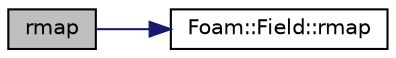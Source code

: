 digraph "rmap"
{
  bgcolor="transparent";
  edge [fontname="Helvetica",fontsize="10",labelfontname="Helvetica",labelfontsize="10"];
  node [fontname="Helvetica",fontsize="10",shape=record];
  rankdir="LR";
  Node102 [label="rmap",height=0.2,width=0.4,color="black", fillcolor="grey75", style="filled", fontcolor="black"];
  Node102 -> Node103 [color="midnightblue",fontsize="10",style="solid",fontname="Helvetica"];
  Node103 [label="Foam::Field::rmap",height=0.2,width=0.4,color="black",URL="$a27573.html#ae5cdfcd538daa5fa35fc0c2d7969c1eb",tooltip="1 to 1 reverse-map from the given field "];
}
